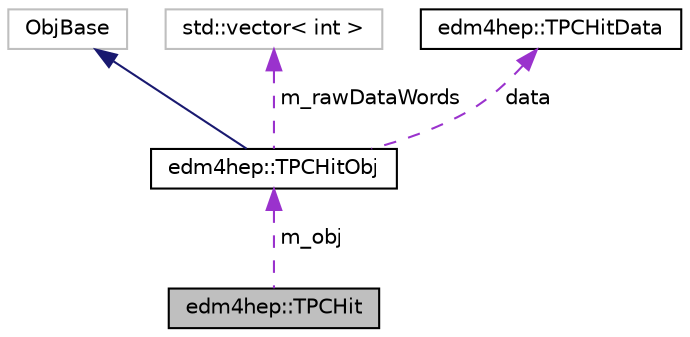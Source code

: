 digraph "edm4hep::TPCHit"
{
 // LATEX_PDF_SIZE
  edge [fontname="Helvetica",fontsize="10",labelfontname="Helvetica",labelfontsize="10"];
  node [fontname="Helvetica",fontsize="10",shape=record];
  Node1 [label="edm4hep::TPCHit",height=0.2,width=0.4,color="black", fillcolor="grey75", style="filled", fontcolor="black",tooltip="Time Projection Chamber Hit."];
  Node2 -> Node1 [dir="back",color="darkorchid3",fontsize="10",style="dashed",label=" m_obj" ,fontname="Helvetica"];
  Node2 [label="edm4hep::TPCHitObj",height=0.2,width=0.4,color="black", fillcolor="white", style="filled",URL="$classedm4hep_1_1_t_p_c_hit_obj.html",tooltip=" "];
  Node3 -> Node2 [dir="back",color="midnightblue",fontsize="10",style="solid",fontname="Helvetica"];
  Node3 [label="ObjBase",height=0.2,width=0.4,color="grey75", fillcolor="white", style="filled",tooltip=" "];
  Node4 -> Node2 [dir="back",color="darkorchid3",fontsize="10",style="dashed",label=" m_rawDataWords" ,fontname="Helvetica"];
  Node4 [label="std::vector\< int \>",height=0.2,width=0.4,color="grey75", fillcolor="white", style="filled",tooltip=" "];
  Node5 -> Node2 [dir="back",color="darkorchid3",fontsize="10",style="dashed",label=" data" ,fontname="Helvetica"];
  Node5 [label="edm4hep::TPCHitData",height=0.2,width=0.4,color="black", fillcolor="white", style="filled",URL="$classedm4hep_1_1_t_p_c_hit_data.html",tooltip="Time Projection Chamber Hit."];
}
